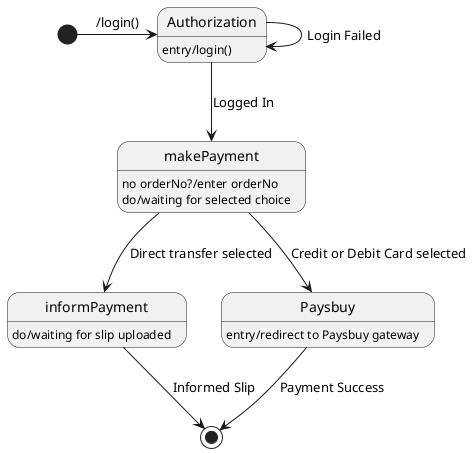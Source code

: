 @startuml stateDiagram_payment
[*]->Authorization : /login()
Authorization->Authorization : Login Failed
Authorization-->makePayment : Logged In
Authorization : entry/login()
makePayment : no orderNo?/enter orderNo
makePayment : do/waiting for selected choice
makePayment-->informPayment : Direct transfer selected
informPayment : do/waiting for slip uploaded
makePayment-->Paysbuy : Credit or Debit Card selected
Paysbuy : entry/redirect to Paysbuy gateway
informPayment-->[*] : Informed Slip
Paysbuy-->[*] : Payment Success
@enduml
